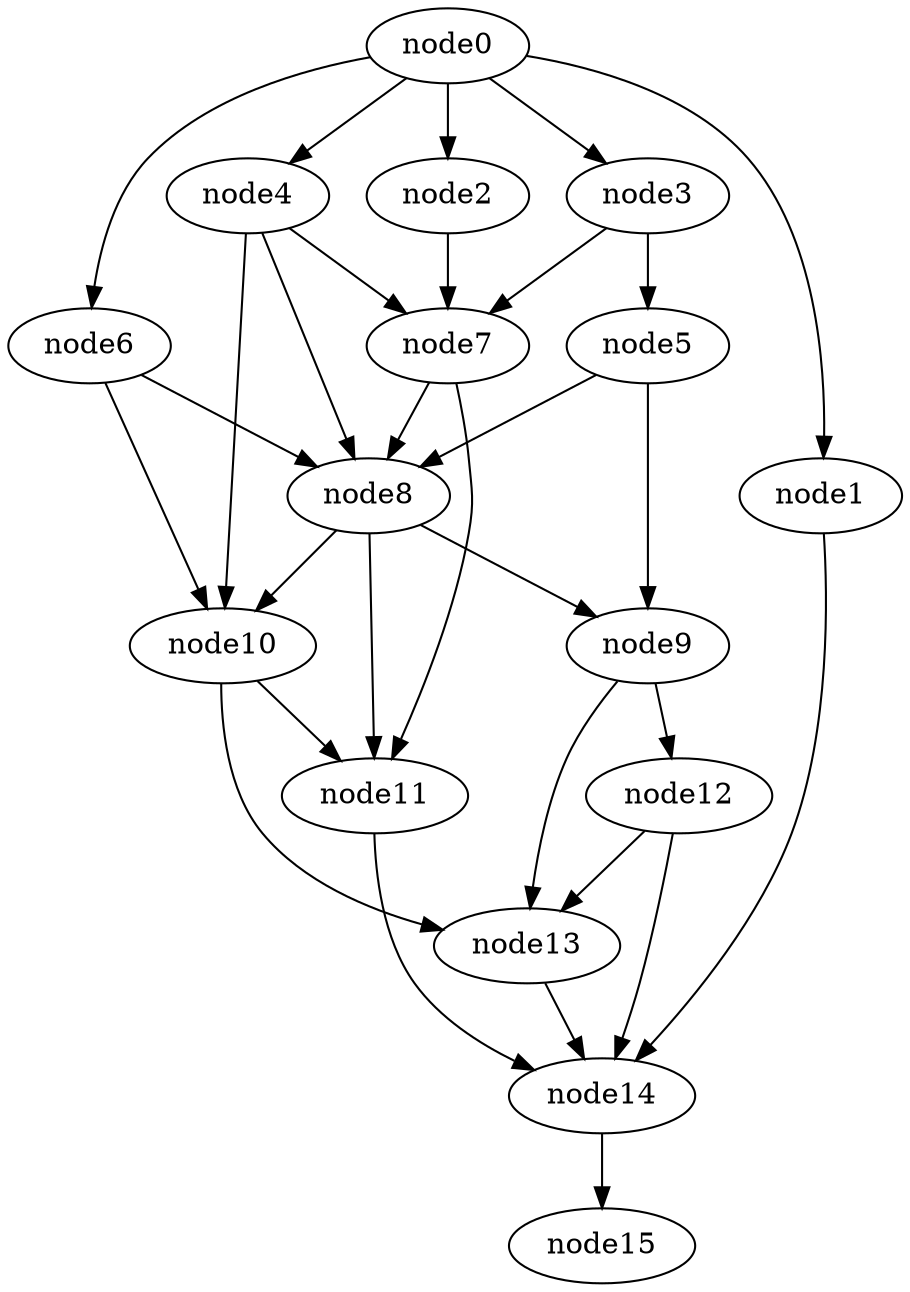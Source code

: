 digraph g{
	node15
	node14 -> node15
	node13 -> node14
	node12 -> node14
	node12 -> node13
	node11 -> node14
	node10 -> node13
	node10 -> node11
	node9 -> node13
	node9 -> node12
	node8 -> node11
	node8 -> node10
	node8 -> node9
	node7 -> node11
	node7 -> node8
	node6 -> node10
	node6 -> node8
	node5 -> node9
	node5 -> node8
	node4 -> node10
	node4 -> node8
	node4 -> node7
	node3 -> node7
	node3 -> node5
	node2 -> node7
	node1 -> node14
	node0 -> node6
	node0 -> node4
	node0 -> node3
	node0 -> node2
	node0 -> node1
}
